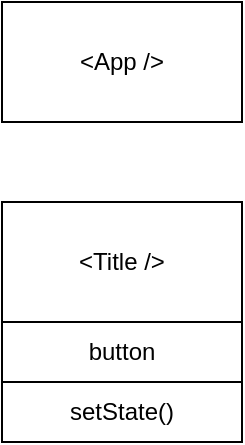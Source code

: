 <mxfile>
    <diagram id="asTSJclhM5qeloyQ8PTZ" name="Page-1">
        <mxGraphModel dx="520" dy="338" grid="1" gridSize="10" guides="1" tooltips="1" connect="1" arrows="1" fold="1" page="1" pageScale="1" pageWidth="850" pageHeight="1100" math="0" shadow="0">
            <root>
                <mxCell id="0"/>
                <mxCell id="1" parent="0"/>
                <mxCell id="2" value="&amp;lt;App /&amp;gt;" style="rounded=0;whiteSpace=wrap;html=1;" vertex="1" parent="1">
                    <mxGeometry x="180" y="50" width="120" height="60" as="geometry"/>
                </mxCell>
                <mxCell id="3" value="&amp;lt;Title /&amp;gt;" style="rounded=0;whiteSpace=wrap;html=1;" vertex="1" parent="1">
                    <mxGeometry x="180" y="150" width="120" height="60" as="geometry"/>
                </mxCell>
                <mxCell id="4" value="button" style="rounded=0;whiteSpace=wrap;html=1;" vertex="1" parent="1">
                    <mxGeometry x="180" y="210" width="120" height="30" as="geometry"/>
                </mxCell>
                <mxCell id="5" value="setState()" style="rounded=0;whiteSpace=wrap;html=1;" vertex="1" parent="1">
                    <mxGeometry x="180" y="240" width="120" height="30" as="geometry"/>
                </mxCell>
            </root>
        </mxGraphModel>
    </diagram>
</mxfile>